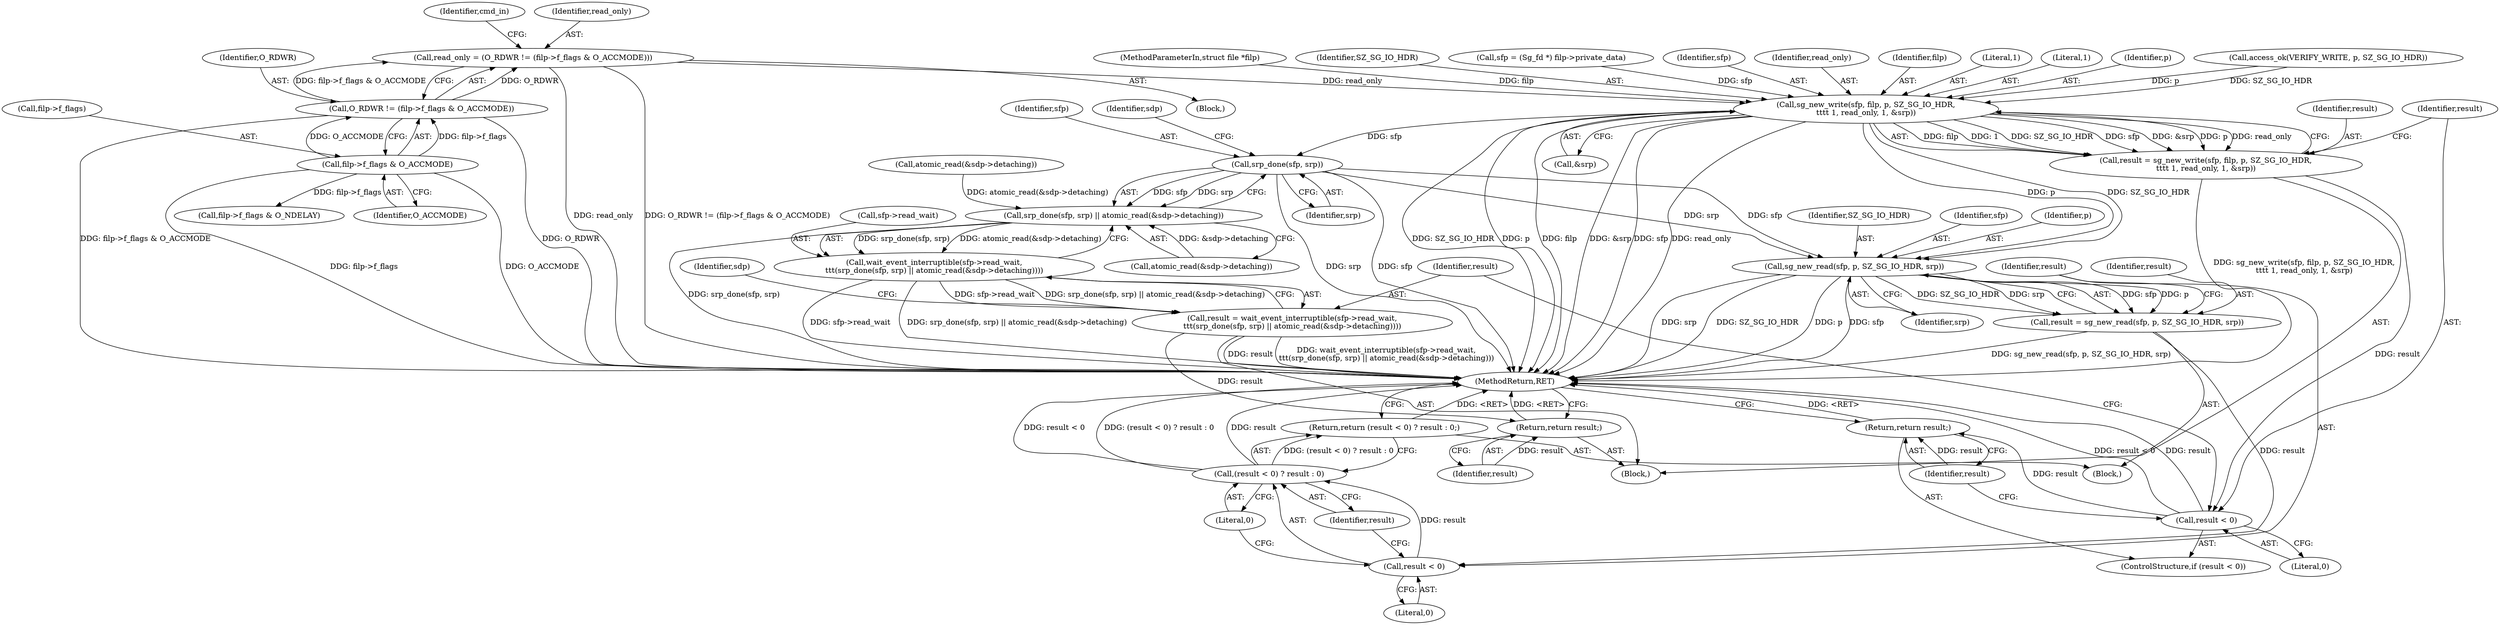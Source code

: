 digraph "0_linux_3e0097499839e0fe3af380410eababe5a47c4cf9_0@API" {
"1000156" [label="(Call,read_only = (O_RDWR != (filp->f_flags & O_ACCMODE)))"];
"1000158" [label="(Call,O_RDWR != (filp->f_flags & O_ACCMODE))"];
"1000160" [label="(Call,filp->f_flags & O_ACCMODE)"];
"1000198" [label="(Call,sg_new_write(sfp, filp, p, SZ_SG_IO_HDR,\n\t\t\t\t 1, read_only, 1, &srp))"];
"1000196" [label="(Call,result = sg_new_write(sfp, filp, p, SZ_SG_IO_HDR,\n\t\t\t\t 1, read_only, 1, &srp))"];
"1000209" [label="(Call,result < 0)"];
"1000212" [label="(Return,return result;)"];
"1000221" [label="(Call,srp_done(sfp, srp))"];
"1000220" [label="(Call,srp_done(sfp, srp) || atomic_read(&sdp->detaching))"];
"1000216" [label="(Call,wait_event_interruptible(sfp->read_wait,\n\t\t\t(srp_done(sfp, srp) || atomic_read(&sdp->detaching))))"];
"1000214" [label="(Call,result = wait_event_interruptible(sfp->read_wait,\n\t\t\t(srp_done(sfp, srp) || atomic_read(&sdp->detaching))))"];
"1000282" [label="(Return,return result;)"];
"1000260" [label="(Call,sg_new_read(sfp, p, SZ_SG_IO_HDR, srp))"];
"1000258" [label="(Call,result = sg_new_read(sfp, p, SZ_SG_IO_HDR, srp))"];
"1000267" [label="(Call,result < 0)"];
"1000266" [label="(Call,(result < 0) ? result : 0)"];
"1000265" [label="(Return,return (result < 0) ? result : 0;)"];
"1000209" [label="(Call,result < 0)"];
"1000227" [label="(Identifier,sdp)"];
"1000204" [label="(Identifier,read_only)"];
"1000224" [label="(Call,atomic_read(&sdp->detaching))"];
"1000283" [label="(Identifier,result)"];
"1000161" [label="(Call,filp->f_flags)"];
"1000258" [label="(Call,result = sg_new_read(sfp, p, SZ_SG_IO_HDR, srp))"];
"1001044" [label="(Call,filp->f_flags & O_NDELAY)"];
"1000267" [label="(Call,result < 0)"];
"1000156" [label="(Call,read_only = (O_RDWR != (filp->f_flags & O_ACCMODE)))"];
"1000265" [label="(Return,return (result < 0) ? result : 0;)"];
"1000220" [label="(Call,srp_done(sfp, srp) || atomic_read(&sdp->detaching))"];
"1000200" [label="(Identifier,filp)"];
"1000263" [label="(Identifier,SZ_SG_IO_HDR)"];
"1000210" [label="(Identifier,result)"];
"1000203" [label="(Literal,1)"];
"1000264" [label="(Identifier,srp)"];
"1000166" [label="(Identifier,cmd_in)"];
"1000247" [label="(Block,)"];
"1000212" [label="(Return,return result;)"];
"1000164" [label="(Identifier,O_ACCMODE)"];
"1000159" [label="(Identifier,O_RDWR)"];
"1000198" [label="(Call,sg_new_write(sfp, filp, p, SZ_SG_IO_HDR,\n\t\t\t\t 1, read_only, 1, &srp))"];
"1000261" [label="(Identifier,sfp)"];
"1000110" [label="(Block,)"];
"1001060" [label="(MethodReturn,RET)"];
"1000266" [label="(Call,(result < 0) ? result : 0)"];
"1000211" [label="(Literal,0)"];
"1000217" [label="(Call,sfp->read_wait)"];
"1000269" [label="(Literal,0)"];
"1000214" [label="(Call,result = wait_event_interruptible(sfp->read_wait,\n\t\t\t(srp_done(sfp, srp) || atomic_read(&sdp->detaching))))"];
"1000157" [label="(Identifier,read_only)"];
"1000197" [label="(Identifier,result)"];
"1000205" [label="(Literal,1)"];
"1000259" [label="(Identifier,result)"];
"1000201" [label="(Identifier,p)"];
"1000189" [label="(Call,access_ok(VERIFY_WRITE, p, SZ_SG_IO_HDR))"];
"1000213" [label="(Identifier,result)"];
"1000233" [label="(Identifier,sdp)"];
"1000107" [label="(MethodParameterIn,struct file *filp)"];
"1000170" [label="(Call,atomic_read(&sdp->detaching))"];
"1000221" [label="(Call,srp_done(sfp, srp))"];
"1000260" [label="(Call,sg_new_read(sfp, p, SZ_SG_IO_HDR, srp))"];
"1000215" [label="(Identifier,result)"];
"1000282" [label="(Return,return result;)"];
"1000206" [label="(Call,&srp)"];
"1000196" [label="(Call,result = sg_new_write(sfp, filp, p, SZ_SG_IO_HDR,\n\t\t\t\t 1, read_only, 1, &srp))"];
"1000158" [label="(Call,O_RDWR != (filp->f_flags & O_ACCMODE))"];
"1000271" [label="(Literal,0)"];
"1000223" [label="(Identifier,srp)"];
"1000268" [label="(Identifier,result)"];
"1000208" [label="(ControlStructure,if (result < 0))"];
"1000216" [label="(Call,wait_event_interruptible(sfp->read_wait,\n\t\t\t(srp_done(sfp, srp) || atomic_read(&sdp->detaching))))"];
"1000160" [label="(Call,filp->f_flags & O_ACCMODE)"];
"1000202" [label="(Identifier,SZ_SG_IO_HDR)"];
"1000131" [label="(Call,sfp = (Sg_fd *) filp->private_data)"];
"1000167" [label="(Block,)"];
"1000222" [label="(Identifier,sfp)"];
"1000270" [label="(Identifier,result)"];
"1000199" [label="(Identifier,sfp)"];
"1000262" [label="(Identifier,p)"];
"1000156" -> "1000110"  [label="AST: "];
"1000156" -> "1000158"  [label="CFG: "];
"1000157" -> "1000156"  [label="AST: "];
"1000158" -> "1000156"  [label="AST: "];
"1000166" -> "1000156"  [label="CFG: "];
"1000156" -> "1001060"  [label="DDG: read_only"];
"1000156" -> "1001060"  [label="DDG: O_RDWR != (filp->f_flags & O_ACCMODE)"];
"1000158" -> "1000156"  [label="DDG: O_RDWR"];
"1000158" -> "1000156"  [label="DDG: filp->f_flags & O_ACCMODE"];
"1000156" -> "1000198"  [label="DDG: read_only"];
"1000158" -> "1000160"  [label="CFG: "];
"1000159" -> "1000158"  [label="AST: "];
"1000160" -> "1000158"  [label="AST: "];
"1000158" -> "1001060"  [label="DDG: O_RDWR"];
"1000158" -> "1001060"  [label="DDG: filp->f_flags & O_ACCMODE"];
"1000160" -> "1000158"  [label="DDG: filp->f_flags"];
"1000160" -> "1000158"  [label="DDG: O_ACCMODE"];
"1000160" -> "1000164"  [label="CFG: "];
"1000161" -> "1000160"  [label="AST: "];
"1000164" -> "1000160"  [label="AST: "];
"1000160" -> "1001060"  [label="DDG: O_ACCMODE"];
"1000160" -> "1001060"  [label="DDG: filp->f_flags"];
"1000160" -> "1001044"  [label="DDG: filp->f_flags"];
"1000198" -> "1000196"  [label="AST: "];
"1000198" -> "1000206"  [label="CFG: "];
"1000199" -> "1000198"  [label="AST: "];
"1000200" -> "1000198"  [label="AST: "];
"1000201" -> "1000198"  [label="AST: "];
"1000202" -> "1000198"  [label="AST: "];
"1000203" -> "1000198"  [label="AST: "];
"1000204" -> "1000198"  [label="AST: "];
"1000205" -> "1000198"  [label="AST: "];
"1000206" -> "1000198"  [label="AST: "];
"1000196" -> "1000198"  [label="CFG: "];
"1000198" -> "1001060"  [label="DDG: p"];
"1000198" -> "1001060"  [label="DDG: filp"];
"1000198" -> "1001060"  [label="DDG: &srp"];
"1000198" -> "1001060"  [label="DDG: sfp"];
"1000198" -> "1001060"  [label="DDG: read_only"];
"1000198" -> "1001060"  [label="DDG: SZ_SG_IO_HDR"];
"1000198" -> "1000196"  [label="DDG: filp"];
"1000198" -> "1000196"  [label="DDG: 1"];
"1000198" -> "1000196"  [label="DDG: SZ_SG_IO_HDR"];
"1000198" -> "1000196"  [label="DDG: sfp"];
"1000198" -> "1000196"  [label="DDG: &srp"];
"1000198" -> "1000196"  [label="DDG: p"];
"1000198" -> "1000196"  [label="DDG: read_only"];
"1000131" -> "1000198"  [label="DDG: sfp"];
"1000107" -> "1000198"  [label="DDG: filp"];
"1000189" -> "1000198"  [label="DDG: p"];
"1000189" -> "1000198"  [label="DDG: SZ_SG_IO_HDR"];
"1000198" -> "1000221"  [label="DDG: sfp"];
"1000198" -> "1000260"  [label="DDG: p"];
"1000198" -> "1000260"  [label="DDG: SZ_SG_IO_HDR"];
"1000196" -> "1000167"  [label="AST: "];
"1000197" -> "1000196"  [label="AST: "];
"1000210" -> "1000196"  [label="CFG: "];
"1000196" -> "1001060"  [label="DDG: sg_new_write(sfp, filp, p, SZ_SG_IO_HDR,\n\t\t\t\t 1, read_only, 1, &srp)"];
"1000196" -> "1000209"  [label="DDG: result"];
"1000209" -> "1000208"  [label="AST: "];
"1000209" -> "1000211"  [label="CFG: "];
"1000210" -> "1000209"  [label="AST: "];
"1000211" -> "1000209"  [label="AST: "];
"1000213" -> "1000209"  [label="CFG: "];
"1000215" -> "1000209"  [label="CFG: "];
"1000209" -> "1001060"  [label="DDG: result < 0"];
"1000209" -> "1001060"  [label="DDG: result"];
"1000209" -> "1000212"  [label="DDG: result"];
"1000212" -> "1000208"  [label="AST: "];
"1000212" -> "1000213"  [label="CFG: "];
"1000213" -> "1000212"  [label="AST: "];
"1001060" -> "1000212"  [label="CFG: "];
"1000212" -> "1001060"  [label="DDG: <RET>"];
"1000213" -> "1000212"  [label="DDG: result"];
"1000221" -> "1000220"  [label="AST: "];
"1000221" -> "1000223"  [label="CFG: "];
"1000222" -> "1000221"  [label="AST: "];
"1000223" -> "1000221"  [label="AST: "];
"1000227" -> "1000221"  [label="CFG: "];
"1000220" -> "1000221"  [label="CFG: "];
"1000221" -> "1001060"  [label="DDG: srp"];
"1000221" -> "1001060"  [label="DDG: sfp"];
"1000221" -> "1000220"  [label="DDG: sfp"];
"1000221" -> "1000220"  [label="DDG: srp"];
"1000221" -> "1000260"  [label="DDG: sfp"];
"1000221" -> "1000260"  [label="DDG: srp"];
"1000220" -> "1000216"  [label="AST: "];
"1000220" -> "1000224"  [label="CFG: "];
"1000224" -> "1000220"  [label="AST: "];
"1000216" -> "1000220"  [label="CFG: "];
"1000220" -> "1001060"  [label="DDG: srp_done(sfp, srp)"];
"1000220" -> "1000216"  [label="DDG: srp_done(sfp, srp)"];
"1000220" -> "1000216"  [label="DDG: atomic_read(&sdp->detaching)"];
"1000224" -> "1000220"  [label="DDG: &sdp->detaching"];
"1000170" -> "1000220"  [label="DDG: atomic_read(&sdp->detaching)"];
"1000216" -> "1000214"  [label="AST: "];
"1000217" -> "1000216"  [label="AST: "];
"1000214" -> "1000216"  [label="CFG: "];
"1000216" -> "1001060"  [label="DDG: sfp->read_wait"];
"1000216" -> "1001060"  [label="DDG: srp_done(sfp, srp) || atomic_read(&sdp->detaching)"];
"1000216" -> "1000214"  [label="DDG: sfp->read_wait"];
"1000216" -> "1000214"  [label="DDG: srp_done(sfp, srp) || atomic_read(&sdp->detaching)"];
"1000214" -> "1000167"  [label="AST: "];
"1000215" -> "1000214"  [label="AST: "];
"1000233" -> "1000214"  [label="CFG: "];
"1000214" -> "1001060"  [label="DDG: wait_event_interruptible(sfp->read_wait,\n\t\t\t(srp_done(sfp, srp) || atomic_read(&sdp->detaching)))"];
"1000214" -> "1001060"  [label="DDG: result"];
"1000214" -> "1000282"  [label="DDG: result"];
"1000282" -> "1000167"  [label="AST: "];
"1000282" -> "1000283"  [label="CFG: "];
"1000283" -> "1000282"  [label="AST: "];
"1001060" -> "1000282"  [label="CFG: "];
"1000282" -> "1001060"  [label="DDG: <RET>"];
"1000283" -> "1000282"  [label="DDG: result"];
"1000260" -> "1000258"  [label="AST: "];
"1000260" -> "1000264"  [label="CFG: "];
"1000261" -> "1000260"  [label="AST: "];
"1000262" -> "1000260"  [label="AST: "];
"1000263" -> "1000260"  [label="AST: "];
"1000264" -> "1000260"  [label="AST: "];
"1000258" -> "1000260"  [label="CFG: "];
"1000260" -> "1001060"  [label="DDG: srp"];
"1000260" -> "1001060"  [label="DDG: SZ_SG_IO_HDR"];
"1000260" -> "1001060"  [label="DDG: p"];
"1000260" -> "1001060"  [label="DDG: sfp"];
"1000260" -> "1000258"  [label="DDG: sfp"];
"1000260" -> "1000258"  [label="DDG: p"];
"1000260" -> "1000258"  [label="DDG: SZ_SG_IO_HDR"];
"1000260" -> "1000258"  [label="DDG: srp"];
"1000258" -> "1000247"  [label="AST: "];
"1000259" -> "1000258"  [label="AST: "];
"1000268" -> "1000258"  [label="CFG: "];
"1000258" -> "1001060"  [label="DDG: sg_new_read(sfp, p, SZ_SG_IO_HDR, srp)"];
"1000258" -> "1000267"  [label="DDG: result"];
"1000267" -> "1000266"  [label="AST: "];
"1000267" -> "1000269"  [label="CFG: "];
"1000268" -> "1000267"  [label="AST: "];
"1000269" -> "1000267"  [label="AST: "];
"1000270" -> "1000267"  [label="CFG: "];
"1000271" -> "1000267"  [label="CFG: "];
"1000267" -> "1000266"  [label="DDG: result"];
"1000266" -> "1000265"  [label="AST: "];
"1000266" -> "1000270"  [label="CFG: "];
"1000266" -> "1000271"  [label="CFG: "];
"1000270" -> "1000266"  [label="AST: "];
"1000271" -> "1000266"  [label="AST: "];
"1000265" -> "1000266"  [label="CFG: "];
"1000266" -> "1001060"  [label="DDG: result < 0"];
"1000266" -> "1001060"  [label="DDG: (result < 0) ? result : 0"];
"1000266" -> "1001060"  [label="DDG: result"];
"1000266" -> "1000265"  [label="DDG: (result < 0) ? result : 0"];
"1000265" -> "1000247"  [label="AST: "];
"1001060" -> "1000265"  [label="CFG: "];
"1000265" -> "1001060"  [label="DDG: <RET>"];
}
